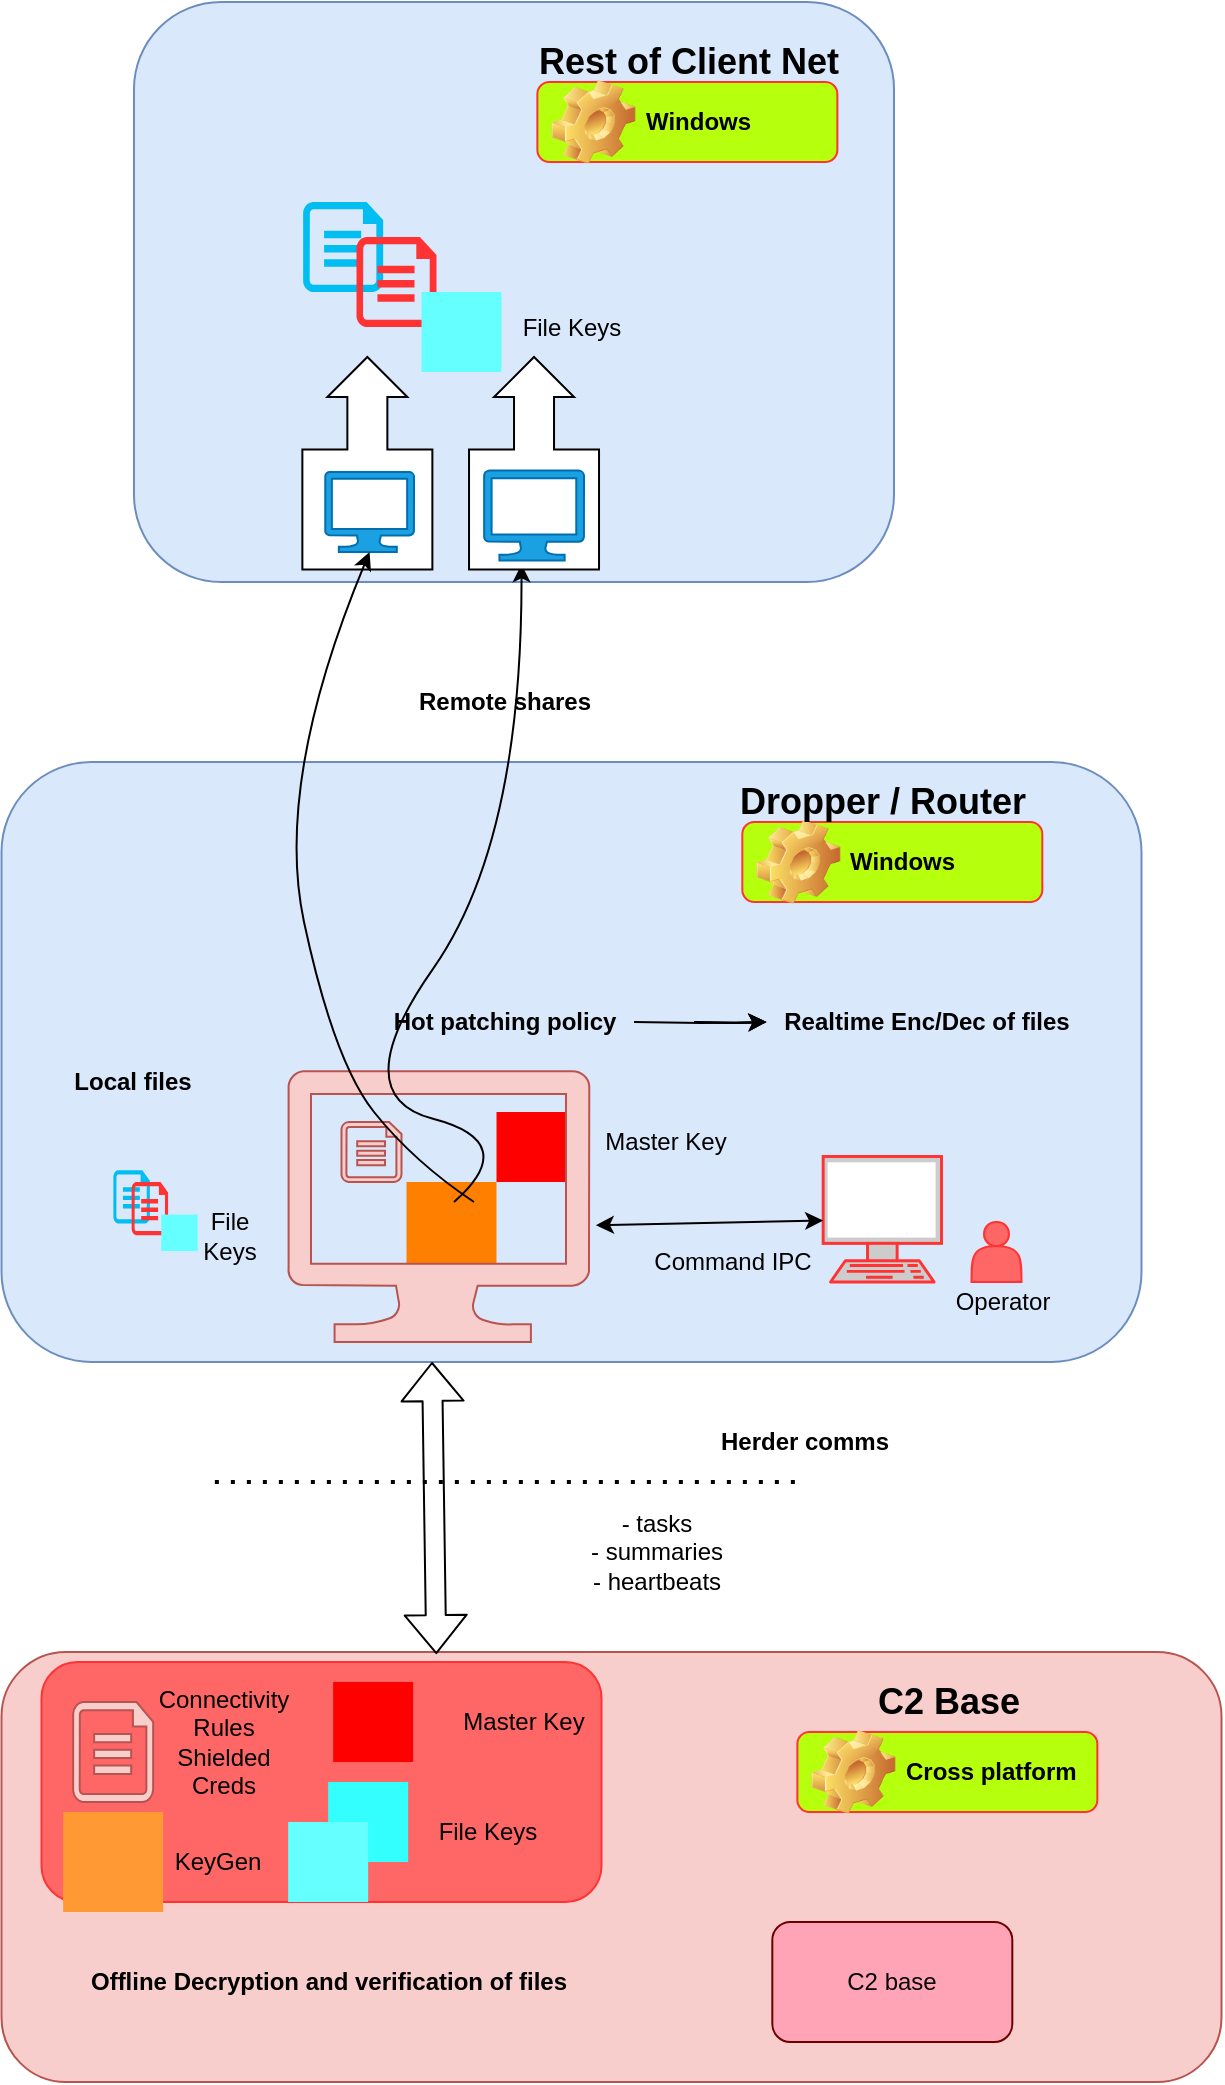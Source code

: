 <mxfile version="14.2.6" type="device"><diagram id="VO1NXTtEEBTQMh0cTALm" name="Page-1"><mxGraphModel dx="854" dy="1839" grid="1" gridSize="10" guides="1" tooltips="1" connect="1" arrows="1" fold="1" page="1" pageScale="1" pageWidth="850" pageHeight="1100" math="0" shadow="0"><root><mxCell id="0"/><mxCell id="1" parent="0"/><mxCell id="unHKbPuiMlu1a1bnu2YI-19" value="" style="rounded=1;whiteSpace=wrap;html=1;fillColor=#dae8fc;strokeColor=#6c8ebf;" vertex="1" parent="1"><mxGeometry x="150" y="-280" width="380" height="290" as="geometry"/></mxCell><mxCell id="NDp-2bTnt1659quT2j0U-1" value="" style="rounded=1;whiteSpace=wrap;html=1;fillColor=#f8cecc;strokeColor=#b85450;" parent="1" vertex="1"><mxGeometry x="83.75" y="545" width="610" height="215" as="geometry"/></mxCell><mxCell id="unHKbPuiMlu1a1bnu2YI-8" value="" style="rounded=1;whiteSpace=wrap;html=1;strokeColor=#FF3333;fillColor=#FF6666;" vertex="1" parent="1"><mxGeometry x="103.75" y="550" width="280" height="120" as="geometry"/></mxCell><mxCell id="NDp-2bTnt1659quT2j0U-2" value="" style="rounded=1;whiteSpace=wrap;html=1;fillColor=#dae8fc;strokeColor=#6c8ebf;" parent="1" vertex="1"><mxGeometry x="83.75" y="100" width="570" height="300" as="geometry"/></mxCell><mxCell id="NDp-2bTnt1659quT2j0U-19" value="" style="shape=image;html=1;verticalAlign=top;verticalLabelPosition=bottom;labelBackgroundColor=#ffffff;imageAspect=0;aspect=fixed;image=https://cdn3.iconfinder.com/data/icons/soda-red/128/new-folder.png" parent="1" vertex="1"><mxGeometry x="206.25" y="-230" width="135" height="135" as="geometry"/></mxCell><mxCell id="NDp-2bTnt1659quT2j0U-17" value="" style="html=1;shadow=0;dashed=0;align=center;verticalAlign=middle;shape=mxgraph.arrows2.calloutArrow;dy=10;dx=20;notch=60;arrowHead=10;rotation=-90;" parent="1" vertex="1"><mxGeometry x="213.56" y="-81.87" width="106.25" height="65" as="geometry"/></mxCell><mxCell id="NDp-2bTnt1659quT2j0U-5" value="" style="aspect=fixed;pointerEvents=1;shadow=0;dashed=0;html=1;strokeColor=#006EAF;labelPosition=center;verticalLabelPosition=bottom;verticalAlign=top;align=center;fillColor=#1ba1e2;shape=mxgraph.azure.computer;fontColor=#ffffff;" parent="1" vertex="1"><mxGeometry x="245.57" y="-45" width="44.44" height="40" as="geometry"/></mxCell><mxCell id="NDp-2bTnt1659quT2j0U-11" value="" style="shape=image;html=1;verticalAlign=top;verticalLabelPosition=bottom;labelBackgroundColor=#ffffff;imageAspect=0;aspect=fixed;image=https://cdn3.iconfinder.com/data/icons/soda-red/128/terminal.png;imageBackground=#FF9933;" parent="1" vertex="1"><mxGeometry x="114.58" y="625" width="50" height="50" as="geometry"/></mxCell><mxCell id="NDp-2bTnt1659quT2j0U-13" value="" style="shape=image;html=1;verticalAlign=top;verticalLabelPosition=bottom;labelBackgroundColor=#ffffff;imageAspect=0;aspect=fixed;image=https://cdn1.iconfinder.com/data/icons/DarkGlass_Reworked/128x128/mimetypes/encrypted.png;imageBackground=#33FFFF;" parent="1" vertex="1"><mxGeometry x="247.08" y="610" width="40" height="40" as="geometry"/></mxCell><mxCell id="NDp-2bTnt1659quT2j0U-14" value="" style="shape=image;html=1;verticalAlign=top;verticalLabelPosition=bottom;labelBackgroundColor=#ffffff;imageAspect=0;aspect=fixed;image=https://cdn1.iconfinder.com/data/icons/DarkGlass_Reworked/128x128/mimetypes/encrypted.png;imageBackground=#FF0000;" parent="1" vertex="1"><mxGeometry x="331.25" y="275" width="35" height="35" as="geometry"/></mxCell><mxCell id="NDp-2bTnt1659quT2j0U-18" value="" style="verticalLabelPosition=bottom;html=1;verticalAlign=top;align=center;strokeColor=none;fillColor=#00BEF2;shape=mxgraph.azure.cloud_services_configuration_file;pointerEvents=1;" parent="1" vertex="1"><mxGeometry x="234.57" y="-180" width="40" height="45" as="geometry"/></mxCell><mxCell id="NDp-2bTnt1659quT2j0U-21" value="" style="verticalLabelPosition=bottom;html=1;verticalAlign=top;align=center;strokeColor=none;shape=mxgraph.azure.cloud_services_configuration_file;pointerEvents=1;fillColor=#FF3333;" parent="1" vertex="1"><mxGeometry x="261.25" y="-162.5" width="40" height="45" as="geometry"/></mxCell><mxCell id="NDp-2bTnt1659quT2j0U-23" value="" style="shape=image;html=1;verticalAlign=top;verticalLabelPosition=bottom;labelBackgroundColor=#ffffff;imageAspect=0;aspect=fixed;image=https://cdn1.iconfinder.com/data/icons/DarkGlass_Reworked/128x128/mimetypes/encrypted.png;imageBackground=#66FFFF;" parent="1" vertex="1"><mxGeometry x="227.08" y="630" width="40" height="40" as="geometry"/></mxCell><mxCell id="NDp-2bTnt1659quT2j0U-27" value="" style="shape=image;html=1;verticalAlign=top;verticalLabelPosition=bottom;labelBackgroundColor=#ffffff;imageAspect=0;aspect=fixed;image=https://cdn3.iconfinder.com/data/icons/soda-red/128/terminal.png;imageBackground=#FF8000;" parent="1" vertex="1"><mxGeometry x="286.25" y="310" width="45" height="45" as="geometry"/></mxCell><mxCell id="NDp-2bTnt1659quT2j0U-28" value="" style="shape=image;html=1;verticalAlign=top;verticalLabelPosition=bottom;labelBackgroundColor=#ffffff;imageAspect=0;aspect=fixed;image=https://cdn1.iconfinder.com/data/icons/DarkGlass_Reworked/128x128/mimetypes/encrypted.png;imageBackground=#FF0000;" parent="1" vertex="1"><mxGeometry x="249.58" y="560" width="40" height="40" as="geometry"/></mxCell><mxCell id="NDp-2bTnt1659quT2j0U-31" value="" style="shape=image;html=1;verticalAlign=top;verticalLabelPosition=bottom;labelBackgroundColor=#ffffff;imageAspect=0;aspect=fixed;image=https://cdn1.iconfinder.com/data/icons/DarkGlass_Reworked/128x128/mimetypes/encrypted.png;imageBackground=#66FFFF;" parent="1" vertex="1"><mxGeometry x="293.75" y="-135" width="40" height="40" as="geometry"/></mxCell><mxCell id="NDp-2bTnt1659quT2j0U-33" value="" style="verticalLabelPosition=bottom;html=1;verticalAlign=top;align=center;strokeColor=#b85450;fillColor=#f8cecc;shape=mxgraph.azure.cloud_services_configuration_file;pointerEvents=1;" parent="1" vertex="1"><mxGeometry x="253.75" y="280" width="30" height="30" as="geometry"/></mxCell><mxCell id="NDp-2bTnt1659quT2j0U-34" value="" style="aspect=fixed;pointerEvents=1;shadow=0;dashed=0;html=1;strokeColor=#b85450;labelPosition=center;verticalLabelPosition=bottom;verticalAlign=top;align=center;fillColor=#f8cecc;shape=mxgraph.azure.computer" parent="1" vertex="1"><mxGeometry x="227.09" y="254.5" width="150.55" height="135.5" as="geometry"/></mxCell><mxCell id="NDp-2bTnt1659quT2j0U-40" value="" style="curved=1;endArrow=classic;html=1;entryX=0.5;entryY=1;entryDx=0;entryDy=0;entryPerimeter=0;" parent="1" target="NDp-2bTnt1659quT2j0U-5" edge="1"><mxGeometry width="50" height="50" relative="1" as="geometry"><mxPoint x="320" y="320" as="sourcePoint"/><mxPoint x="290" y="250" as="targetPoint"/><Array as="points"><mxPoint x="290" y="300"/><mxPoint x="250" y="250"/><mxPoint x="220" y="110"/></Array></mxGeometry></mxCell><mxCell id="NDp-2bTnt1659quT2j0U-42" value="" style="verticalLabelPosition=bottom;html=1;verticalAlign=top;align=center;strokeColor=#b85450;fillColor=#f8cecc;shape=mxgraph.azure.cloud_services_configuration_file;pointerEvents=1;" parent="1" vertex="1"><mxGeometry x="119.58" y="570" width="40" height="50" as="geometry"/></mxCell><mxCell id="NDp-2bTnt1659quT2j0U-45" value="" style="endArrow=none;dashed=1;html=1;dashPattern=1 3;strokeWidth=2;" parent="1" edge="1"><mxGeometry width="50" height="50" relative="1" as="geometry"><mxPoint x="480.43" y="460" as="sourcePoint"/><mxPoint x="190.43" y="460" as="targetPoint"/></mxGeometry></mxCell><mxCell id="NDp-2bTnt1659quT2j0U-48" value="Master Key" style="text;html=1;strokeColor=none;fillColor=none;align=center;verticalAlign=middle;whiteSpace=wrap;rounded=0;" parent="1" vertex="1"><mxGeometry x="381.25" y="280" width="70" height="20" as="geometry"/></mxCell><mxCell id="NDp-2bTnt1659quT2j0U-49" value="File Keys" style="text;html=1;strokeColor=none;fillColor=none;align=center;verticalAlign=middle;whiteSpace=wrap;rounded=0;" parent="1" vertex="1"><mxGeometry x="292.08" y="625" width="70" height="20" as="geometry"/></mxCell><mxCell id="NDp-2bTnt1659quT2j0U-50" value="Connectivity&lt;br&gt;Rules&lt;br&gt;Shielded Creds" style="text;html=1;strokeColor=none;fillColor=none;align=center;verticalAlign=middle;whiteSpace=wrap;rounded=0;" parent="1" vertex="1"><mxGeometry x="159.58" y="580" width="70" height="20" as="geometry"/></mxCell><mxCell id="NDp-2bTnt1659quT2j0U-51" value="KeyGen" style="text;html=1;strokeColor=none;fillColor=none;align=center;verticalAlign=middle;whiteSpace=wrap;rounded=0;" parent="1" vertex="1"><mxGeometry x="157.08" y="640" width="70" height="20" as="geometry"/></mxCell><mxCell id="NDp-2bTnt1659quT2j0U-53" value="Master Key" style="text;html=1;strokeColor=none;fillColor=none;align=center;verticalAlign=middle;whiteSpace=wrap;rounded=0;" parent="1" vertex="1"><mxGeometry x="309.58" y="570" width="70" height="20" as="geometry"/></mxCell><mxCell id="NDp-2bTnt1659quT2j0U-56" value="File Keys" style="text;html=1;strokeColor=none;fillColor=none;align=center;verticalAlign=middle;whiteSpace=wrap;rounded=0;" parent="1" vertex="1"><mxGeometry x="333.75" y="-127.5" width="70" height="20" as="geometry"/></mxCell><mxCell id="NDp-2bTnt1659quT2j0U-58" value="&lt;b&gt;Offline Decryption and verification of files&lt;/b&gt;" style="text;html=1;align=center;verticalAlign=middle;resizable=0;points=[];autosize=1;" parent="1" vertex="1"><mxGeometry x="122.08" y="700" width="250" height="20" as="geometry"/></mxCell><mxCell id="unHKbPuiMlu1a1bnu2YI-3" value="&lt;b&gt;Herder comms&lt;/b&gt;" style="text;html=1;align=center;verticalAlign=middle;resizable=0;points=[];autosize=1;" vertex="1" parent="1"><mxGeometry x="434.58" y="430" width="100" height="20" as="geometry"/></mxCell><mxCell id="unHKbPuiMlu1a1bnu2YI-4" value="- tasks&lt;br&gt;- summaries&lt;br&gt;- heartbeats&lt;br&gt;" style="text;html=1;align=center;verticalAlign=middle;resizable=0;points=[];autosize=1;" vertex="1" parent="1"><mxGeometry x="370.83" y="470" width="80" height="50" as="geometry"/></mxCell><mxCell id="unHKbPuiMlu1a1bnu2YI-5" value="&lt;font color=&quot;#080808&quot;&gt;C2 base&lt;/font&gt;" style="rounded=1;whiteSpace=wrap;html=1;strokeColor=#6F0000;fontColor=#ffffff;fillColor=#FFA3B6;" vertex="1" parent="1"><mxGeometry x="469.16" y="680" width="120" height="60" as="geometry"/></mxCell><mxCell id="unHKbPuiMlu1a1bnu2YI-6" value="" style="fontColor=#0066CC;verticalAlign=top;verticalLabelPosition=bottom;labelPosition=center;align=center;html=1;outlineConnect=0;fillColor=#CCCCCC;gradientColor=none;gradientDirection=north;strokeWidth=2;shape=mxgraph.networks.terminal;strokeColor=#FF3333;" vertex="1" parent="1"><mxGeometry x="494.58" y="297.25" width="59.17" height="62.75" as="geometry"/></mxCell><mxCell id="unHKbPuiMlu1a1bnu2YI-9" value="" style="shape=actor;whiteSpace=wrap;html=1;strokeColor=#FF3333;fillColor=#FF6666;" vertex="1" parent="1"><mxGeometry x="568.75" y="330" width="25" height="30" as="geometry"/></mxCell><mxCell id="unHKbPuiMlu1a1bnu2YI-10" value="Operator" style="text;html=1;align=center;verticalAlign=middle;resizable=0;points=[];autosize=1;" vertex="1" parent="1"><mxGeometry x="553.75" y="360" width="60" height="20" as="geometry"/></mxCell><mxCell id="unHKbPuiMlu1a1bnu2YI-11" value="" style="endArrow=classic;startArrow=classic;html=1;exitX=1.022;exitY=0.569;exitDx=0;exitDy=0;exitPerimeter=0;" edge="1" parent="1" source="NDp-2bTnt1659quT2j0U-34" target="unHKbPuiMlu1a1bnu2YI-6"><mxGeometry width="50" height="50" relative="1" as="geometry"><mxPoint x="393.75" y="370" as="sourcePoint"/><mxPoint x="443.75" y="320" as="targetPoint"/></mxGeometry></mxCell><mxCell id="unHKbPuiMlu1a1bnu2YI-12" value="Command IPC" style="text;html=1;align=center;verticalAlign=middle;resizable=0;points=[];autosize=1;" vertex="1" parent="1"><mxGeometry x="403.75" y="340" width="90" height="20" as="geometry"/></mxCell><mxCell id="unHKbPuiMlu1a1bnu2YI-13" value="" style="shape=flexArrow;endArrow=classic;startArrow=classic;html=1;exitX=0.705;exitY=-0.033;exitDx=0;exitDy=0;exitPerimeter=0;" edge="1" parent="1" source="unHKbPuiMlu1a1bnu2YI-8"><mxGeometry width="50" height="50" relative="1" as="geometry"><mxPoint x="250" y="510" as="sourcePoint"/><mxPoint x="299" y="400" as="targetPoint"/></mxGeometry></mxCell><mxCell id="unHKbPuiMlu1a1bnu2YI-18" value="" style="edgeStyle=orthogonalEdgeStyle;rounded=0;orthogonalLoop=1;jettySize=auto;html=1;" edge="1" parent="1" target="unHKbPuiMlu1a1bnu2YI-17"><mxGeometry relative="1" as="geometry"><mxPoint x="400" y="230" as="sourcePoint"/></mxGeometry></mxCell><mxCell id="unHKbPuiMlu1a1bnu2YI-38" value="" style="edgeStyle=orthogonalEdgeStyle;rounded=0;orthogonalLoop=1;jettySize=auto;html=1;" edge="1" parent="1" target="unHKbPuiMlu1a1bnu2YI-17"><mxGeometry relative="1" as="geometry"><mxPoint x="430" y="230" as="sourcePoint"/></mxGeometry></mxCell><mxCell id="unHKbPuiMlu1a1bnu2YI-39" value="" style="edgeStyle=orthogonalEdgeStyle;rounded=0;orthogonalLoop=1;jettySize=auto;html=1;" edge="1" parent="1" target="unHKbPuiMlu1a1bnu2YI-17"><mxGeometry relative="1" as="geometry"><mxPoint x="430" y="230" as="sourcePoint"/></mxGeometry></mxCell><mxCell id="NDp-2bTnt1659quT2j0U-57" value="&lt;b&gt;Hot patching policy&lt;/b&gt;" style="text;html=1;align=center;verticalAlign=middle;resizable=0;points=[];autosize=1;" parent="1" vertex="1"><mxGeometry x="270.43" y="220" width="130" height="20" as="geometry"/></mxCell><mxCell id="unHKbPuiMlu1a1bnu2YI-16" value="" style="curved=1;endArrow=classic;html=1;entryX=0.375;entryY=1.043;entryDx=0;entryDy=0;entryPerimeter=0;" edge="1" parent="1" target="NDp-2bTnt1659quT2j0U-3"><mxGeometry width="50" height="50" relative="1" as="geometry"><mxPoint x="310" y="320" as="sourcePoint"/><mxPoint x="361.584" y="85.954" as="targetPoint"/><Array as="points"><mxPoint x="344" y="290"/><mxPoint x="255" y="266.83"/><mxPoint x="344" y="140"/></Array></mxGeometry></mxCell><mxCell id="unHKbPuiMlu1a1bnu2YI-17" value="&lt;b&gt;Realtime Enc/Dec of files&lt;/b&gt;" style="text;html=1;align=center;verticalAlign=middle;resizable=0;points=[];autosize=1;" vertex="1" parent="1"><mxGeometry x="466.26" y="220" width="160" height="20" as="geometry"/></mxCell><mxCell id="unHKbPuiMlu1a1bnu2YI-25" value="" style="group" vertex="1" connectable="0" parent="1"><mxGeometry x="123.75" y="270" width="90" height="80" as="geometry"/></mxCell><mxCell id="unHKbPuiMlu1a1bnu2YI-20" value="" style="shape=image;html=1;verticalAlign=top;verticalLabelPosition=bottom;labelBackgroundColor=#ffffff;imageAspect=0;aspect=fixed;image=https://cdn3.iconfinder.com/data/icons/soda-red/128/new-folder.png" vertex="1" parent="unHKbPuiMlu1a1bnu2YI-25"><mxGeometry width="61.519" height="61.519" as="geometry"/></mxCell><mxCell id="unHKbPuiMlu1a1bnu2YI-21" value="" style="verticalLabelPosition=bottom;html=1;verticalAlign=top;align=center;strokeColor=none;fillColor=#00BEF2;shape=mxgraph.azure.cloud_services_configuration_file;pointerEvents=1;" vertex="1" parent="unHKbPuiMlu1a1bnu2YI-25"><mxGeometry x="15.949" y="34.074" width="18.228" height="26.667" as="geometry"/></mxCell><mxCell id="unHKbPuiMlu1a1bnu2YI-22" value="" style="verticalLabelPosition=bottom;html=1;verticalAlign=top;align=center;strokeColor=none;shape=mxgraph.azure.cloud_services_configuration_file;pointerEvents=1;fillColor=#FF3333;" vertex="1" parent="unHKbPuiMlu1a1bnu2YI-25"><mxGeometry x="25.063" y="40" width="18.228" height="26.667" as="geometry"/></mxCell><mxCell id="unHKbPuiMlu1a1bnu2YI-23" value="" style="shape=image;html=1;verticalAlign=top;verticalLabelPosition=bottom;labelBackgroundColor=#ffffff;imageAspect=0;aspect=fixed;image=https://cdn1.iconfinder.com/data/icons/DarkGlass_Reworked/128x128/mimetypes/encrypted.png;imageBackground=#66FFFF;" vertex="1" parent="unHKbPuiMlu1a1bnu2YI-25"><mxGeometry x="39.873" y="56.296" width="18.228" height="18.228" as="geometry"/></mxCell><mxCell id="unHKbPuiMlu1a1bnu2YI-24" value="File Keys" style="text;html=1;strokeColor=none;fillColor=none;align=center;verticalAlign=middle;whiteSpace=wrap;rounded=0;" vertex="1" parent="unHKbPuiMlu1a1bnu2YI-25"><mxGeometry x="58.101" y="60.741" width="31.899" height="11.852" as="geometry"/></mxCell><mxCell id="unHKbPuiMlu1a1bnu2YI-27" value="&lt;b&gt;Local files&lt;/b&gt;" style="text;html=1;align=center;verticalAlign=middle;resizable=0;points=[];autosize=1;" vertex="1" parent="unHKbPuiMlu1a1bnu2YI-25"><mxGeometry x="-9.94" y="-20" width="70" height="20" as="geometry"/></mxCell><mxCell id="unHKbPuiMlu1a1bnu2YI-28" value="&lt;b&gt;Remote shares&lt;/b&gt;" style="text;html=1;align=center;verticalAlign=middle;resizable=0;points=[];autosize=1;" vertex="1" parent="1"><mxGeometry x="285.43" y="60" width="100" height="20" as="geometry"/></mxCell><mxCell id="unHKbPuiMlu1a1bnu2YI-29" value="Cross platform" style="label;whiteSpace=wrap;html=1;image=img/clipart/Gear_128x128.png;strokeColor=#FF3333;fillColor=#B6FF0D;" vertex="1" parent="1"><mxGeometry x="481.68" y="585" width="150" height="40" as="geometry"/></mxCell><mxCell id="unHKbPuiMlu1a1bnu2YI-30" value="Windows" style="label;whiteSpace=wrap;html=1;image=img/clipart/Gear_128x128.png;strokeColor=#FF3333;fillColor=#B6FF0D;" vertex="1" parent="1"><mxGeometry x="351.68" y="-240" width="150" height="40" as="geometry"/></mxCell><mxCell id="unHKbPuiMlu1a1bnu2YI-31" value="Windows" style="label;whiteSpace=wrap;html=1;image=img/clipart/Gear_128x128.png;strokeColor=#FF3333;fillColor=#B6FF0D;" vertex="1" parent="1"><mxGeometry x="454.16" y="130" width="150" height="40" as="geometry"/></mxCell><mxCell id="unHKbPuiMlu1a1bnu2YI-33" value="&lt;b&gt;&lt;font style=&quot;font-size: 18px&quot;&gt;Dropper / Router&lt;/font&gt;&lt;/b&gt;" style="text;html=1;align=center;verticalAlign=middle;resizable=0;points=[];autosize=1;" vertex="1" parent="1"><mxGeometry x="444.16" y="110" width="160" height="20" as="geometry"/></mxCell><mxCell id="unHKbPuiMlu1a1bnu2YI-34" value="&lt;span style=&quot;font-size: 18px&quot;&gt;&lt;b&gt;Rest of Client Net&lt;/b&gt;&lt;/span&gt;" style="text;html=1;align=center;verticalAlign=middle;resizable=0;points=[];autosize=1;" vertex="1" parent="1"><mxGeometry x="341.68" y="-260" width="170" height="20" as="geometry"/></mxCell><mxCell id="unHKbPuiMlu1a1bnu2YI-35" value="&lt;b&gt;&lt;font style=&quot;font-size: 18px&quot;&gt;C2 Base&lt;/font&gt;&lt;/b&gt;" style="text;html=1;align=center;verticalAlign=middle;resizable=0;points=[];autosize=1;" vertex="1" parent="1"><mxGeometry x="511.68" y="560" width="90" height="20" as="geometry"/></mxCell><mxCell id="unHKbPuiMlu1a1bnu2YI-36" value="" style="html=1;shadow=0;dashed=0;align=center;verticalAlign=middle;shape=mxgraph.arrows2.calloutArrow;dy=10;dx=20;notch=60;arrowHead=10;rotation=-90;" vertex="1" parent="1"><mxGeometry x="296.89" y="-81.87" width="106.25" height="65" as="geometry"/></mxCell><mxCell id="NDp-2bTnt1659quT2j0U-3" value="" style="aspect=fixed;pointerEvents=1;shadow=0;dashed=0;html=1;strokeColor=#006EAF;labelPosition=center;verticalLabelPosition=bottom;verticalAlign=top;align=center;fillColor=#1ba1e2;shape=mxgraph.azure.computer;fontColor=#ffffff;" parent="1" vertex="1"><mxGeometry x="325.01" y="-45.75" width="50" height="45" as="geometry"/></mxCell></root></mxGraphModel></diagram></mxfile>